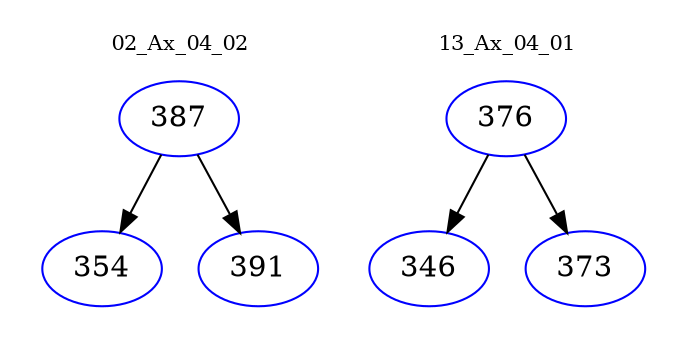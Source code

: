 digraph{
subgraph cluster_0 {
color = white
label = "02_Ax_04_02";
fontsize=10;
T0_387 [label="387", color="blue"]
T0_387 -> T0_354 [color="black"]
T0_354 [label="354", color="blue"]
T0_387 -> T0_391 [color="black"]
T0_391 [label="391", color="blue"]
}
subgraph cluster_1 {
color = white
label = "13_Ax_04_01";
fontsize=10;
T1_376 [label="376", color="blue"]
T1_376 -> T1_346 [color="black"]
T1_346 [label="346", color="blue"]
T1_376 -> T1_373 [color="black"]
T1_373 [label="373", color="blue"]
}
}
